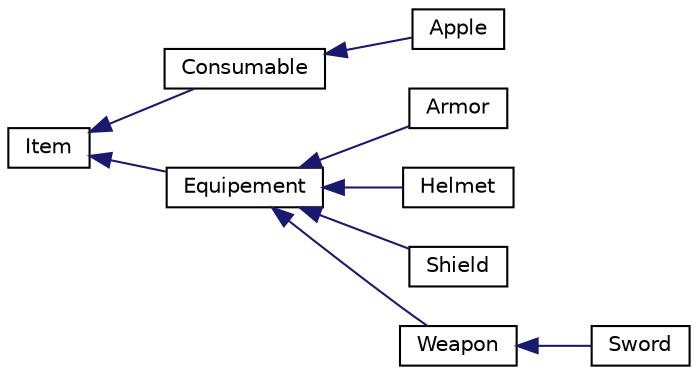 digraph "Graphical Class Hierarchy"
{
  edge [fontname="Helvetica",fontsize="10",labelfontname="Helvetica",labelfontsize="10"];
  node [fontname="Helvetica",fontsize="10",shape=record];
  rankdir="LR";
  Node1 [label="Item",height=0.2,width=0.4,color="black", fillcolor="white", style="filled",URL="$classItem.html"];
  Node1 -> Node2 [dir="back",color="midnightblue",fontsize="10",style="solid",fontname="Helvetica"];
  Node2 [label="Consumable",height=0.2,width=0.4,color="black", fillcolor="white", style="filled",URL="$classConsumable.html"];
  Node2 -> Node3 [dir="back",color="midnightblue",fontsize="10",style="solid",fontname="Helvetica"];
  Node3 [label="Apple",height=0.2,width=0.4,color="black", fillcolor="white", style="filled",URL="$classApple.html"];
  Node1 -> Node4 [dir="back",color="midnightblue",fontsize="10",style="solid",fontname="Helvetica"];
  Node4 [label="Equipement",height=0.2,width=0.4,color="black", fillcolor="white", style="filled",URL="$classEquipement.html"];
  Node4 -> Node5 [dir="back",color="midnightblue",fontsize="10",style="solid",fontname="Helvetica"];
  Node5 [label="Armor",height=0.2,width=0.4,color="black", fillcolor="white", style="filled",URL="$classArmor.html"];
  Node4 -> Node6 [dir="back",color="midnightblue",fontsize="10",style="solid",fontname="Helvetica"];
  Node6 [label="Helmet",height=0.2,width=0.4,color="black", fillcolor="white", style="filled",URL="$classHelmet.html"];
  Node4 -> Node7 [dir="back",color="midnightblue",fontsize="10",style="solid",fontname="Helvetica"];
  Node7 [label="Shield",height=0.2,width=0.4,color="black", fillcolor="white", style="filled",URL="$classShield.html"];
  Node4 -> Node8 [dir="back",color="midnightblue",fontsize="10",style="solid",fontname="Helvetica"];
  Node8 [label="Weapon",height=0.2,width=0.4,color="black", fillcolor="white", style="filled",URL="$classWeapon.html"];
  Node8 -> Node9 [dir="back",color="midnightblue",fontsize="10",style="solid",fontname="Helvetica"];
  Node9 [label="Sword",height=0.2,width=0.4,color="black", fillcolor="white", style="filled",URL="$classSword.html"];
}
